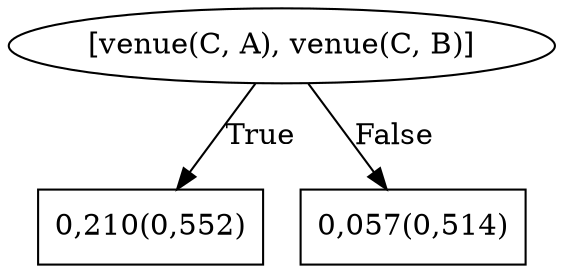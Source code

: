 digraph G{ 
1[label = "[venue(C, A), venue(C, B)]"];
1 -> 2[label="True"];
1 -> 3[label="False"];
2[shape = box,label = "0,210(0,552)"];
3[shape = box,label = "0,057(0,514)"];
}
